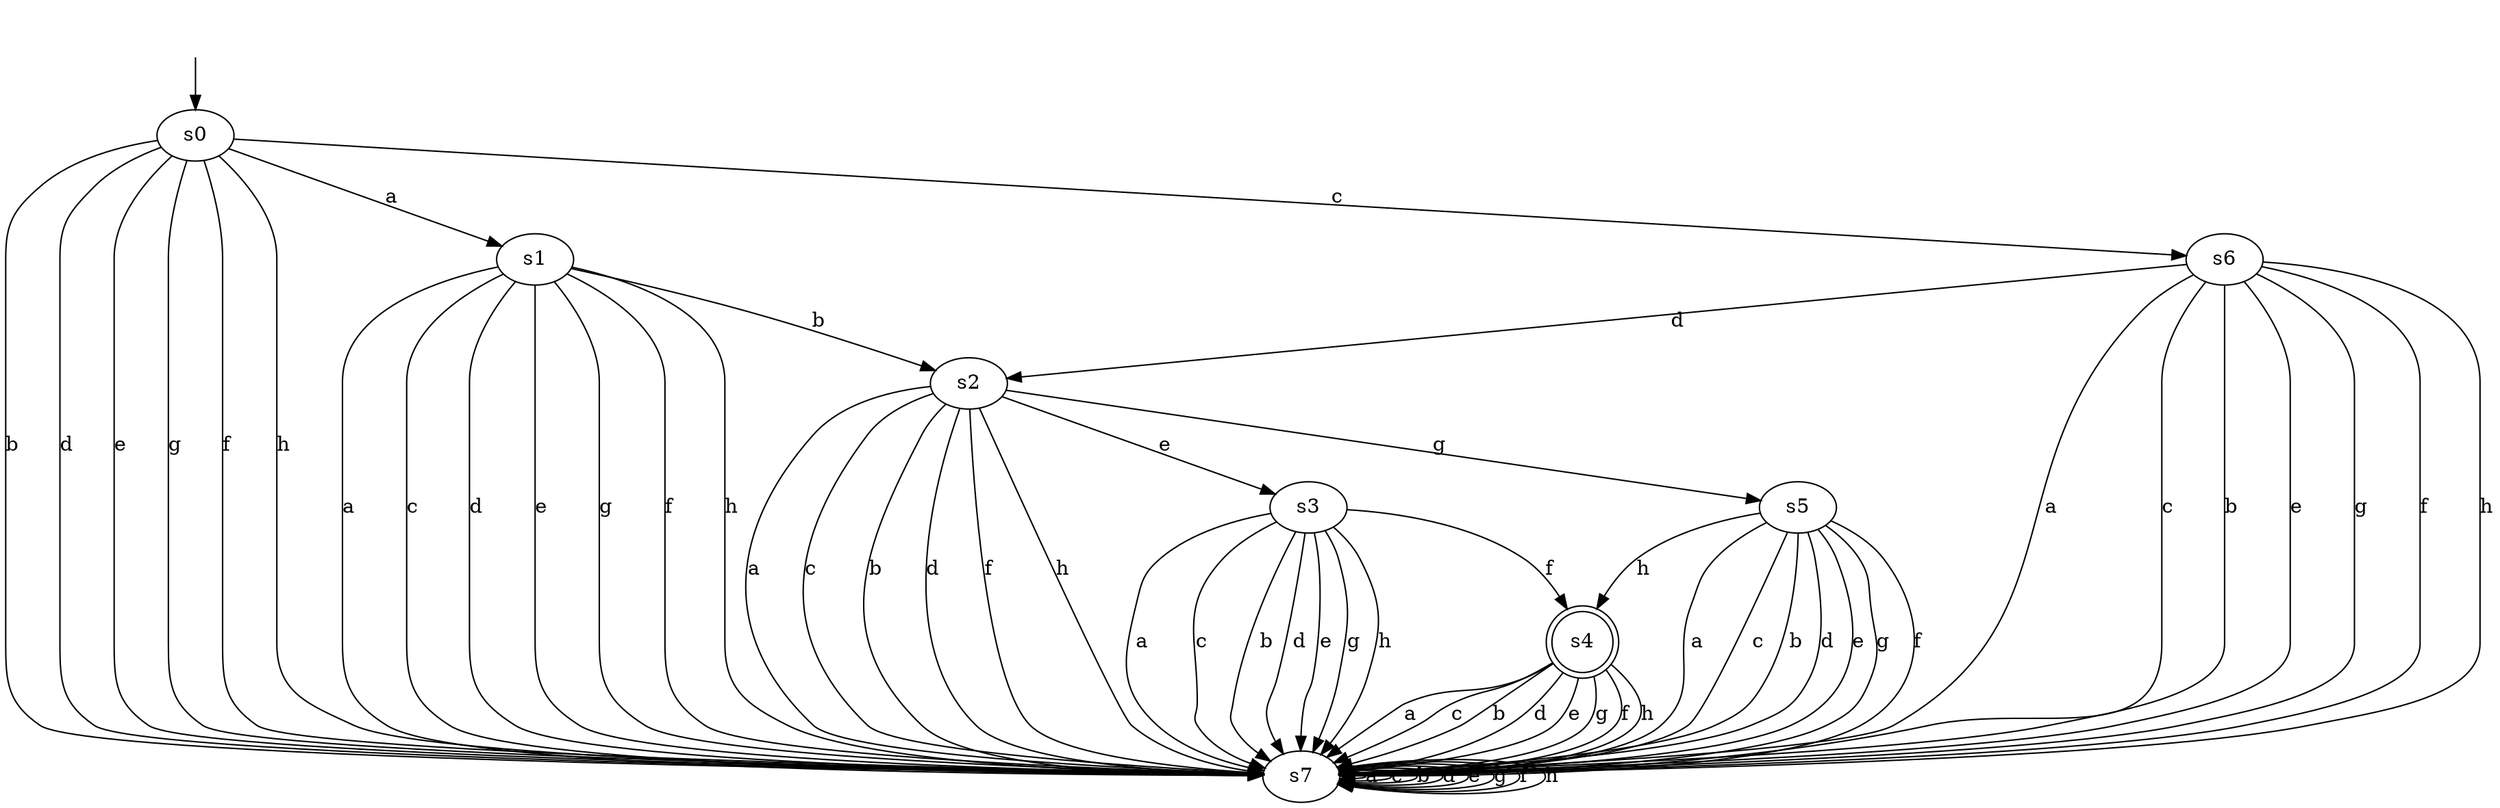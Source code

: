 digraph pda_L3 {
s0 [label="s0"];
s1 [label="s1"];
s2 [label="s2"];
s3 [label="s3"];
s4 [label="s4", shape=doublecircle];
s5 [label="s5"];
s6 [label="s6"];
s7 [label="s7"];
s0 -> s1  [label="a"];
s0 -> s6  [label="c"];
s0 -> s7  [label="b"];
s0 -> s7  [label="d"];
s0 -> s7  [label="e"];
s0 -> s7  [label="g"];
s0 -> s7  [label="f"];
s0 -> s7  [label="h"];
s1 -> s7  [label="a"];
s1 -> s7  [label="c"];
s1 -> s2  [label="b"];
s1 -> s7  [label="d"];
s1 -> s7  [label="e"];
s1 -> s7  [label="g"];
s1 -> s7  [label="f"];
s1 -> s7  [label="h"];
s2 -> s7  [label="a"];
s2 -> s7  [label="c"];
s2 -> s7  [label="b"];
s2 -> s7  [label="d"];
s2 -> s3  [label="e"];
s2 -> s5  [label="g"];
s2 -> s7  [label="f"];
s2 -> s7  [label="h"];
s3 -> s7  [label="a"];
s3 -> s7  [label="c"];
s3 -> s7  [label="b"];
s3 -> s7  [label="d"];
s3 -> s7  [label="e"];
s3 -> s7  [label="g"];
s3 -> s4  [label="f"];
s3 -> s7  [label="h"];
s4 -> s7  [label="a"];
s4 -> s7  [label="c"];
s4 -> s7  [label="b"];
s4 -> s7  [label="d"];
s4 -> s7  [label="e"];
s4 -> s7  [label="g"];
s4 -> s7  [label="f"];
s4 -> s7  [label="h"];
s5 -> s7  [label="a"];
s5 -> s7  [label="c"];
s5 -> s7  [label="b"];
s5 -> s7  [label="d"];
s5 -> s7  [label="e"];
s5 -> s7  [label="g"];
s5 -> s7  [label="f"];
s5 -> s4  [label="h"];
s6 -> s7  [label="a"];
s6 -> s7  [label="c"];
s6 -> s7  [label="b"];
s6 -> s2  [label="d"];
s6 -> s7  [label="e"];
s6 -> s7  [label="g"];
s6 -> s7  [label="f"];
s6 -> s7  [label="h"];
s7 -> s7  [label="a"];
s7 -> s7  [label="c"];
s7 -> s7  [label="b"];
s7 -> s7  [label="d"];
s7 -> s7  [label="e"];
s7 -> s7  [label="g"];
s7 -> s7  [label="f"];
s7 -> s7  [label="h"];
__start0 [label="", shape=none];
__start0 -> s0  [label=""];
}
